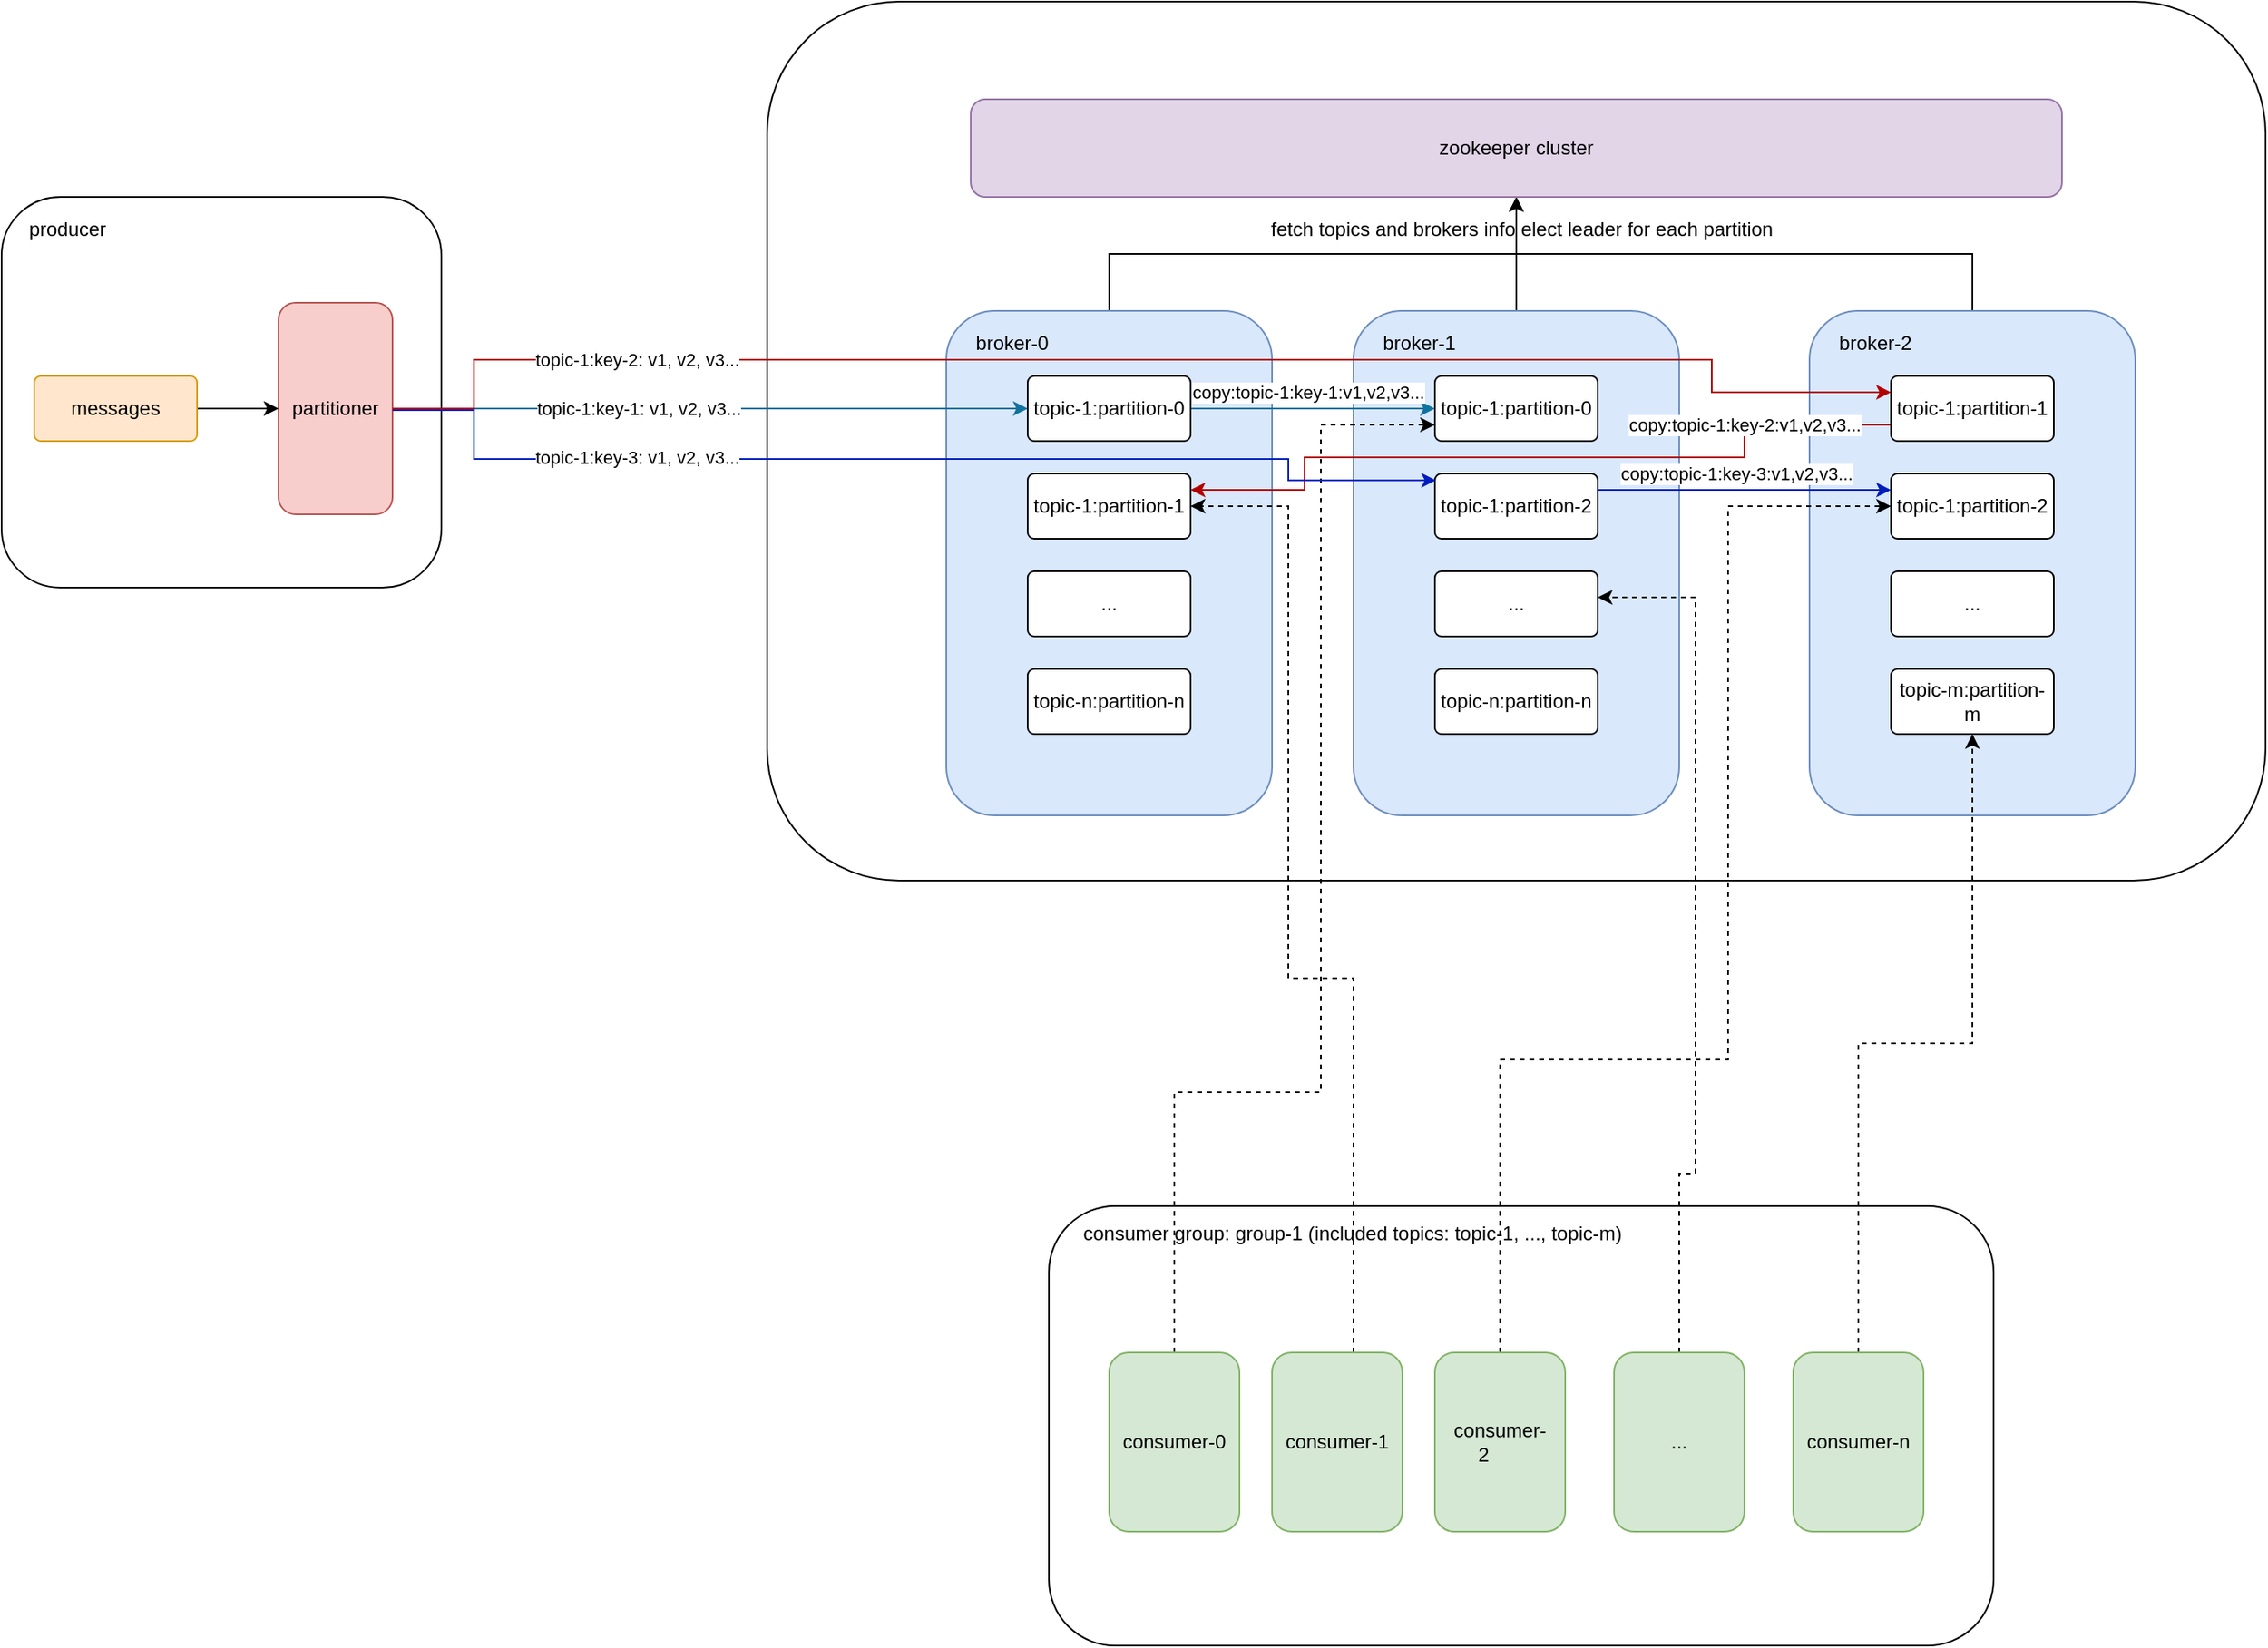 <mxfile version="16.0.2" type="device"><diagram id="WC_y3QrHsVjcH_yfDKOj" name="第 1 页"><mxGraphModel dx="2585" dy="1596" grid="1" gridSize="10" guides="1" tooltips="1" connect="1" arrows="1" fold="1" page="1" pageScale="1" pageWidth="827" pageHeight="1169" math="0" shadow="0"><root><mxCell id="0"/><mxCell id="1" parent="0"/><mxCell id="h8qGW2WVRf9zICCumrsH-39" value="" style="rounded=1;whiteSpace=wrap;html=1;fontColor=#FF0000;" vertex="1" parent="1"><mxGeometry x="150" y="190" width="270" height="240" as="geometry"/></mxCell><mxCell id="h8qGW2WVRf9zICCumrsH-7" value="" style="rounded=1;whiteSpace=wrap;html=1;" vertex="1" parent="1"><mxGeometry x="620" y="70" width="920" height="540" as="geometry"/></mxCell><mxCell id="h8qGW2WVRf9zICCumrsH-9" style="edgeStyle=orthogonalEdgeStyle;rounded=0;orthogonalLoop=1;jettySize=auto;html=1;entryX=0.5;entryY=1;entryDx=0;entryDy=0;" edge="1" parent="1" source="h8qGW2WVRf9zICCumrsH-1" target="h8qGW2WVRf9zICCumrsH-8"><mxGeometry relative="1" as="geometry"/></mxCell><mxCell id="h8qGW2WVRf9zICCumrsH-1" value="" style="rounded=1;whiteSpace=wrap;html=1;fillColor=#dae8fc;strokeColor=#6c8ebf;" vertex="1" parent="1"><mxGeometry x="730" y="260" width="200" height="310" as="geometry"/></mxCell><mxCell id="h8qGW2WVRf9zICCumrsH-10" style="edgeStyle=orthogonalEdgeStyle;rounded=0;orthogonalLoop=1;jettySize=auto;html=1;entryX=0.5;entryY=1;entryDx=0;entryDy=0;" edge="1" parent="1" source="h8qGW2WVRf9zICCumrsH-2" target="h8qGW2WVRf9zICCumrsH-8"><mxGeometry relative="1" as="geometry"/></mxCell><mxCell id="h8qGW2WVRf9zICCumrsH-2" value="" style="rounded=1;whiteSpace=wrap;html=1;fillColor=#dae8fc;strokeColor=#6c8ebf;" vertex="1" parent="1"><mxGeometry x="980" y="260" width="200" height="310" as="geometry"/></mxCell><mxCell id="h8qGW2WVRf9zICCumrsH-11" style="edgeStyle=orthogonalEdgeStyle;rounded=0;orthogonalLoop=1;jettySize=auto;html=1;" edge="1" parent="1" source="h8qGW2WVRf9zICCumrsH-3" target="h8qGW2WVRf9zICCumrsH-8"><mxGeometry relative="1" as="geometry"/></mxCell><mxCell id="h8qGW2WVRf9zICCumrsH-3" value="" style="rounded=1;whiteSpace=wrap;html=1;fillColor=#dae8fc;strokeColor=#6c8ebf;" vertex="1" parent="1"><mxGeometry x="1260" y="260" width="200" height="310" as="geometry"/></mxCell><mxCell id="h8qGW2WVRf9zICCumrsH-4" value="broker-0" style="text;html=1;align=center;verticalAlign=middle;resizable=0;points=[];autosize=1;strokeColor=none;fillColor=none;" vertex="1" parent="1"><mxGeometry x="740" y="270" width="60" height="20" as="geometry"/></mxCell><mxCell id="h8qGW2WVRf9zICCumrsH-5" value="broker-1" style="text;html=1;align=center;verticalAlign=middle;resizable=0;points=[];autosize=1;strokeColor=none;fillColor=none;" vertex="1" parent="1"><mxGeometry x="990" y="270" width="60" height="20" as="geometry"/></mxCell><mxCell id="h8qGW2WVRf9zICCumrsH-6" value="broker-2" style="text;html=1;align=center;verticalAlign=middle;resizable=0;points=[];autosize=1;strokeColor=none;fillColor=none;" vertex="1" parent="1"><mxGeometry x="1270" y="270" width="60" height="20" as="geometry"/></mxCell><mxCell id="h8qGW2WVRf9zICCumrsH-8" value="zookeeper cluster" style="rounded=1;whiteSpace=wrap;html=1;fillColor=#e1d5e7;strokeColor=#9673a6;" vertex="1" parent="1"><mxGeometry x="745" y="130" width="670" height="60" as="geometry"/></mxCell><mxCell id="h8qGW2WVRf9zICCumrsH-27" style="edgeStyle=orthogonalEdgeStyle;rounded=0;orthogonalLoop=1;jettySize=auto;html=1;exitX=1;exitY=0.5;exitDx=0;exitDy=0;entryX=0;entryY=0.5;entryDx=0;entryDy=0;fillColor=#b1ddf0;strokeColor=#10739e;" edge="1" parent="1" source="h8qGW2WVRf9zICCumrsH-12" target="h8qGW2WVRf9zICCumrsH-14"><mxGeometry relative="1" as="geometry"/></mxCell><mxCell id="h8qGW2WVRf9zICCumrsH-28" value="topic-1:key-1: v1, v2, v3..." style="edgeLabel;html=1;align=center;verticalAlign=middle;resizable=0;points=[];" vertex="1" connectable="0" parent="h8qGW2WVRf9zICCumrsH-27"><mxGeometry x="-0.136" y="-1" relative="1" as="geometry"><mxPoint x="-18" y="-1" as="offset"/></mxGeometry></mxCell><mxCell id="h8qGW2WVRf9zICCumrsH-12" value="partitioner" style="rounded=1;whiteSpace=wrap;html=1;fillColor=#f8cecc;strokeColor=#b85450;" vertex="1" parent="1"><mxGeometry x="320" y="255" width="70" height="130" as="geometry"/></mxCell><mxCell id="h8qGW2WVRf9zICCumrsH-26" style="edgeStyle=orthogonalEdgeStyle;rounded=0;orthogonalLoop=1;jettySize=auto;html=1;" edge="1" parent="1" source="h8qGW2WVRf9zICCumrsH-13" target="h8qGW2WVRf9zICCumrsH-12"><mxGeometry relative="1" as="geometry"/></mxCell><mxCell id="h8qGW2WVRf9zICCumrsH-13" value="messages" style="rounded=1;arcSize=10;whiteSpace=wrap;html=1;align=center;fillColor=#ffe6cc;strokeColor=#d79b00;" vertex="1" parent="1"><mxGeometry x="170" y="300" width="100" height="40" as="geometry"/></mxCell><mxCell id="h8qGW2WVRf9zICCumrsH-29" style="edgeStyle=orthogonalEdgeStyle;rounded=0;orthogonalLoop=1;jettySize=auto;html=1;entryX=0;entryY=0.5;entryDx=0;entryDy=0;fillColor=#b1ddf0;strokeColor=#10739e;" edge="1" parent="1" source="h8qGW2WVRf9zICCumrsH-14" target="h8qGW2WVRf9zICCumrsH-15"><mxGeometry relative="1" as="geometry"/></mxCell><mxCell id="h8qGW2WVRf9zICCumrsH-30" value="copy:topic-1:key-1:v1,v2,v3..." style="edgeLabel;html=1;align=center;verticalAlign=middle;resizable=0;points=[];" vertex="1" connectable="0" parent="h8qGW2WVRf9zICCumrsH-29"><mxGeometry x="-0.173" y="-1" relative="1" as="geometry"><mxPoint x="10" y="-11" as="offset"/></mxGeometry></mxCell><mxCell id="h8qGW2WVRf9zICCumrsH-14" value="topic-1:partition-0" style="rounded=1;arcSize=10;whiteSpace=wrap;html=1;align=center;" vertex="1" parent="1"><mxGeometry x="780" y="300" width="100" height="40" as="geometry"/></mxCell><mxCell id="h8qGW2WVRf9zICCumrsH-15" value="topic-1:partition-0" style="rounded=1;arcSize=10;whiteSpace=wrap;html=1;align=center;" vertex="1" parent="1"><mxGeometry x="1030" y="300" width="100" height="40" as="geometry"/></mxCell><mxCell id="h8qGW2WVRf9zICCumrsH-33" style="edgeStyle=orthogonalEdgeStyle;rounded=0;orthogonalLoop=1;jettySize=auto;html=1;entryX=1;entryY=0.25;entryDx=0;entryDy=0;fillColor=#e51400;strokeColor=#B20000;" edge="1" parent="1" source="h8qGW2WVRf9zICCumrsH-16" target="h8qGW2WVRf9zICCumrsH-18"><mxGeometry relative="1" as="geometry"><Array as="points"><mxPoint x="1220" y="330"/><mxPoint x="1220" y="350"/><mxPoint x="950" y="350"/><mxPoint x="950" y="370"/></Array></mxGeometry></mxCell><mxCell id="h8qGW2WVRf9zICCumrsH-16" value="topic-1:partition-1" style="rounded=1;arcSize=10;whiteSpace=wrap;html=1;align=center;" vertex="1" parent="1"><mxGeometry x="1310" y="300" width="100" height="40" as="geometry"/></mxCell><mxCell id="h8qGW2WVRf9zICCumrsH-17" value="topic-1:partition-2" style="rounded=1;arcSize=10;whiteSpace=wrap;html=1;align=center;" vertex="1" parent="1"><mxGeometry x="1030" y="360" width="100" height="40" as="geometry"/></mxCell><mxCell id="h8qGW2WVRf9zICCumrsH-18" value="topic-1:partition-1" style="rounded=1;arcSize=10;whiteSpace=wrap;html=1;align=center;" vertex="1" parent="1"><mxGeometry x="780" y="360" width="100" height="40" as="geometry"/></mxCell><mxCell id="h8qGW2WVRf9zICCumrsH-19" value="topic-1:partition-2" style="rounded=1;arcSize=10;whiteSpace=wrap;html=1;align=center;" vertex="1" parent="1"><mxGeometry x="1310" y="360" width="100" height="40" as="geometry"/></mxCell><mxCell id="h8qGW2WVRf9zICCumrsH-20" value="topic-n:partition-n" style="rounded=1;arcSize=10;whiteSpace=wrap;html=1;align=center;" vertex="1" parent="1"><mxGeometry x="780" y="480" width="100" height="40" as="geometry"/></mxCell><mxCell id="h8qGW2WVRf9zICCumrsH-21" value="..." style="rounded=1;arcSize=10;whiteSpace=wrap;html=1;align=center;" vertex="1" parent="1"><mxGeometry x="780" y="420" width="100" height="40" as="geometry"/></mxCell><mxCell id="h8qGW2WVRf9zICCumrsH-22" value="topic-n:partition-n" style="rounded=1;arcSize=10;whiteSpace=wrap;html=1;align=center;" vertex="1" parent="1"><mxGeometry x="1030" y="480" width="100" height="40" as="geometry"/></mxCell><mxCell id="h8qGW2WVRf9zICCumrsH-23" value="..." style="rounded=1;arcSize=10;whiteSpace=wrap;html=1;align=center;" vertex="1" parent="1"><mxGeometry x="1030" y="420" width="100" height="40" as="geometry"/></mxCell><mxCell id="h8qGW2WVRf9zICCumrsH-24" value="topic-m:partition-m" style="rounded=1;arcSize=10;whiteSpace=wrap;html=1;align=center;" vertex="1" parent="1"><mxGeometry x="1310" y="480" width="100" height="40" as="geometry"/></mxCell><mxCell id="h8qGW2WVRf9zICCumrsH-25" value="..." style="rounded=1;arcSize=10;whiteSpace=wrap;html=1;align=center;" vertex="1" parent="1"><mxGeometry x="1310" y="420" width="100" height="40" as="geometry"/></mxCell><mxCell id="h8qGW2WVRf9zICCumrsH-31" style="edgeStyle=orthogonalEdgeStyle;rounded=0;orthogonalLoop=1;jettySize=auto;html=1;exitX=1;exitY=0.5;exitDx=0;exitDy=0;entryX=0;entryY=0.25;entryDx=0;entryDy=0;fillColor=#e51400;strokeColor=#B20000;" edge="1" parent="1" source="h8qGW2WVRf9zICCumrsH-12" target="h8qGW2WVRf9zICCumrsH-16"><mxGeometry relative="1" as="geometry"><mxPoint x="400" y="330" as="sourcePoint"/><mxPoint x="790" y="330" as="targetPoint"/><Array as="points"><mxPoint x="440" y="320"/><mxPoint x="440" y="290"/><mxPoint x="1200" y="290"/><mxPoint x="1200" y="310"/></Array></mxGeometry></mxCell><mxCell id="h8qGW2WVRf9zICCumrsH-32" value="topic-1:key-2: v1, v2, v3..." style="edgeLabel;html=1;align=center;verticalAlign=middle;resizable=0;points=[];" vertex="1" connectable="0" parent="h8qGW2WVRf9zICCumrsH-31"><mxGeometry x="-0.136" y="-1" relative="1" as="geometry"><mxPoint x="-239" y="-1" as="offset"/></mxGeometry></mxCell><mxCell id="h8qGW2WVRf9zICCumrsH-34" value="copy:topic-1:key-2:v1,v2,v3..." style="edgeLabel;html=1;align=center;verticalAlign=middle;resizable=0;points=[];" vertex="1" connectable="0" parent="1"><mxGeometry x="1219.996" y="330" as="geometry"/></mxCell><mxCell id="h8qGW2WVRf9zICCumrsH-36" value="fetch topics and brokers info elect leader for each partition" style="text;html=1;align=center;verticalAlign=middle;resizable=0;points=[];autosize=1;strokeColor=none;fillColor=none;" vertex="1" parent="1"><mxGeometry x="923" y="200" width="320" height="20" as="geometry"/></mxCell><mxCell id="h8qGW2WVRf9zICCumrsH-40" value="&lt;font color=&quot;#000000&quot;&gt;producer&lt;/font&gt;" style="text;html=1;align=center;verticalAlign=middle;resizable=0;points=[];autosize=1;strokeColor=none;fillColor=none;fontColor=#FF0000;" vertex="1" parent="1"><mxGeometry x="160" y="200" width="60" height="20" as="geometry"/></mxCell><mxCell id="h8qGW2WVRf9zICCumrsH-41" value="" style="rounded=1;whiteSpace=wrap;html=1;fontColor=#FF0000;" vertex="1" parent="1"><mxGeometry x="793" y="810" width="580" height="270" as="geometry"/></mxCell><mxCell id="h8qGW2WVRf9zICCumrsH-42" value="consumer group: group-1 (included topics: topic-1, ..., topic-m)" style="text;html=1;align=center;verticalAlign=middle;resizable=0;points=[];autosize=1;strokeColor=none;fillColor=none;fontColor=#000000;" vertex="1" parent="1"><mxGeometry x="804" y="817" width="350" height="20" as="geometry"/></mxCell><mxCell id="h8qGW2WVRf9zICCumrsH-48" style="edgeStyle=orthogonalEdgeStyle;rounded=0;orthogonalLoop=1;jettySize=auto;html=1;fontColor=#000000;dashed=1;entryX=0;entryY=0.75;entryDx=0;entryDy=0;" edge="1" parent="1" source="h8qGW2WVRf9zICCumrsH-43" target="h8qGW2WVRf9zICCumrsH-15"><mxGeometry relative="1" as="geometry"><Array as="points"><mxPoint x="870" y="740"/><mxPoint x="960" y="740"/><mxPoint x="960" y="330"/></Array></mxGeometry></mxCell><mxCell id="h8qGW2WVRf9zICCumrsH-43" value="consumer-0" style="rounded=1;whiteSpace=wrap;html=1;fillColor=#d5e8d4;strokeColor=#82b366;" vertex="1" parent="1"><mxGeometry x="830" y="900" width="80" height="110" as="geometry"/></mxCell><mxCell id="h8qGW2WVRf9zICCumrsH-53" style="edgeStyle=orthogonalEdgeStyle;rounded=0;orthogonalLoop=1;jettySize=auto;html=1;dashed=1;fontColor=#000000;entryX=1;entryY=0.5;entryDx=0;entryDy=0;" edge="1" parent="1" source="h8qGW2WVRf9zICCumrsH-44" target="h8qGW2WVRf9zICCumrsH-18"><mxGeometry relative="1" as="geometry"><mxPoint x="1210" y="630" as="targetPoint"/><Array as="points"><mxPoint x="980" y="670"/><mxPoint x="940" y="670"/><mxPoint x="940" y="380"/></Array></mxGeometry></mxCell><mxCell id="h8qGW2WVRf9zICCumrsH-44" value="consumer-1" style="rounded=1;whiteSpace=wrap;html=1;fillColor=#d5e8d4;strokeColor=#82b366;" vertex="1" parent="1"><mxGeometry x="930" y="900" width="80" height="110" as="geometry"/></mxCell><mxCell id="h8qGW2WVRf9zICCumrsH-55" style="edgeStyle=orthogonalEdgeStyle;rounded=0;orthogonalLoop=1;jettySize=auto;html=1;exitX=0.5;exitY=0;exitDx=0;exitDy=0;dashed=1;fontColor=#000000;" edge="1" parent="1" source="h8qGW2WVRf9zICCumrsH-45"><mxGeometry relative="1" as="geometry"><mxPoint x="1130" y="436" as="targetPoint"/><Array as="points"><mxPoint x="1180" y="790"/><mxPoint x="1190" y="790"/><mxPoint x="1190" y="436"/></Array></mxGeometry></mxCell><mxCell id="h8qGW2WVRf9zICCumrsH-45" value="..." style="rounded=1;whiteSpace=wrap;html=1;fillColor=#d5e8d4;strokeColor=#82b366;" vertex="1" parent="1"><mxGeometry x="1140" y="900" width="80" height="110" as="geometry"/></mxCell><mxCell id="h8qGW2WVRf9zICCumrsH-56" style="edgeStyle=orthogonalEdgeStyle;rounded=0;orthogonalLoop=1;jettySize=auto;html=1;dashed=1;fontColor=#000000;entryX=0.5;entryY=1;entryDx=0;entryDy=0;" edge="1" parent="1" source="h8qGW2WVRf9zICCumrsH-46" target="h8qGW2WVRf9zICCumrsH-24"><mxGeometry relative="1" as="geometry"/></mxCell><mxCell id="h8qGW2WVRf9zICCumrsH-46" value="consumer-n" style="rounded=1;whiteSpace=wrap;html=1;fillColor=#d5e8d4;strokeColor=#82b366;" vertex="1" parent="1"><mxGeometry x="1250" y="900" width="80" height="110" as="geometry"/></mxCell><mxCell id="h8qGW2WVRf9zICCumrsH-54" style="edgeStyle=orthogonalEdgeStyle;rounded=0;orthogonalLoop=1;jettySize=auto;html=1;dashed=1;fontColor=#000000;entryX=0;entryY=0.5;entryDx=0;entryDy=0;" edge="1" parent="1" source="h8qGW2WVRf9zICCumrsH-47" target="h8qGW2WVRf9zICCumrsH-19"><mxGeometry relative="1" as="geometry"><mxPoint x="1180" y="640" as="targetPoint"/><Array as="points"><mxPoint x="1070" y="720"/><mxPoint x="1210" y="720"/><mxPoint x="1210" y="380"/></Array></mxGeometry></mxCell><mxCell id="h8qGW2WVRf9zICCumrsH-47" value="consumer-2&lt;span style=&quot;white-space: pre&quot;&gt;&#9;&lt;/span&gt;" style="rounded=1;whiteSpace=wrap;html=1;fillColor=#d5e8d4;strokeColor=#82b366;" vertex="1" parent="1"><mxGeometry x="1030" y="900" width="80" height="110" as="geometry"/></mxCell><mxCell id="h8qGW2WVRf9zICCumrsH-49" style="edgeStyle=orthogonalEdgeStyle;rounded=0;orthogonalLoop=1;jettySize=auto;html=1;exitX=1;exitY=0.5;exitDx=0;exitDy=0;entryX=0.007;entryY=0.102;entryDx=0;entryDy=0;entryPerimeter=0;fillColor=#0050ef;strokeColor=#001DBC;" edge="1" parent="1" target="h8qGW2WVRf9zICCumrsH-17"><mxGeometry relative="1" as="geometry"><mxPoint x="390" y="321" as="sourcePoint"/><mxPoint x="1030" y="371" as="targetPoint"/><Array as="points"><mxPoint x="440" y="321"/><mxPoint x="440" y="351"/><mxPoint x="940" y="351"/><mxPoint x="940" y="364"/></Array></mxGeometry></mxCell><mxCell id="h8qGW2WVRf9zICCumrsH-50" value="topic-1:key-3: v1, v2, v3..." style="edgeLabel;html=1;align=center;verticalAlign=middle;resizable=0;points=[];" vertex="1" connectable="0" parent="h8qGW2WVRf9zICCumrsH-49"><mxGeometry x="-0.136" y="-1" relative="1" as="geometry"><mxPoint x="-116" y="-2" as="offset"/></mxGeometry></mxCell><mxCell id="h8qGW2WVRf9zICCumrsH-51" style="edgeStyle=orthogonalEdgeStyle;rounded=0;orthogonalLoop=1;jettySize=auto;html=1;entryX=0;entryY=0.25;entryDx=0;entryDy=0;fillColor=#0050ef;strokeColor=#001DBC;" edge="1" parent="1" target="h8qGW2WVRf9zICCumrsH-19"><mxGeometry relative="1" as="geometry"><mxPoint x="1130" y="370" as="sourcePoint"/><mxPoint x="1310" y="380" as="targetPoint"/><Array as="points"><mxPoint x="1140" y="370"/><mxPoint x="1140" y="370"/></Array></mxGeometry></mxCell><mxCell id="h8qGW2WVRf9zICCumrsH-52" value="copy:topic-1:key-3:v1,v2,v3..." style="edgeLabel;html=1;align=center;verticalAlign=middle;resizable=0;points=[];" vertex="1" connectable="0" parent="h8qGW2WVRf9zICCumrsH-51"><mxGeometry x="-0.173" y="-1" relative="1" as="geometry"><mxPoint x="10" y="-11" as="offset"/></mxGeometry></mxCell></root></mxGraphModel></diagram></mxfile>